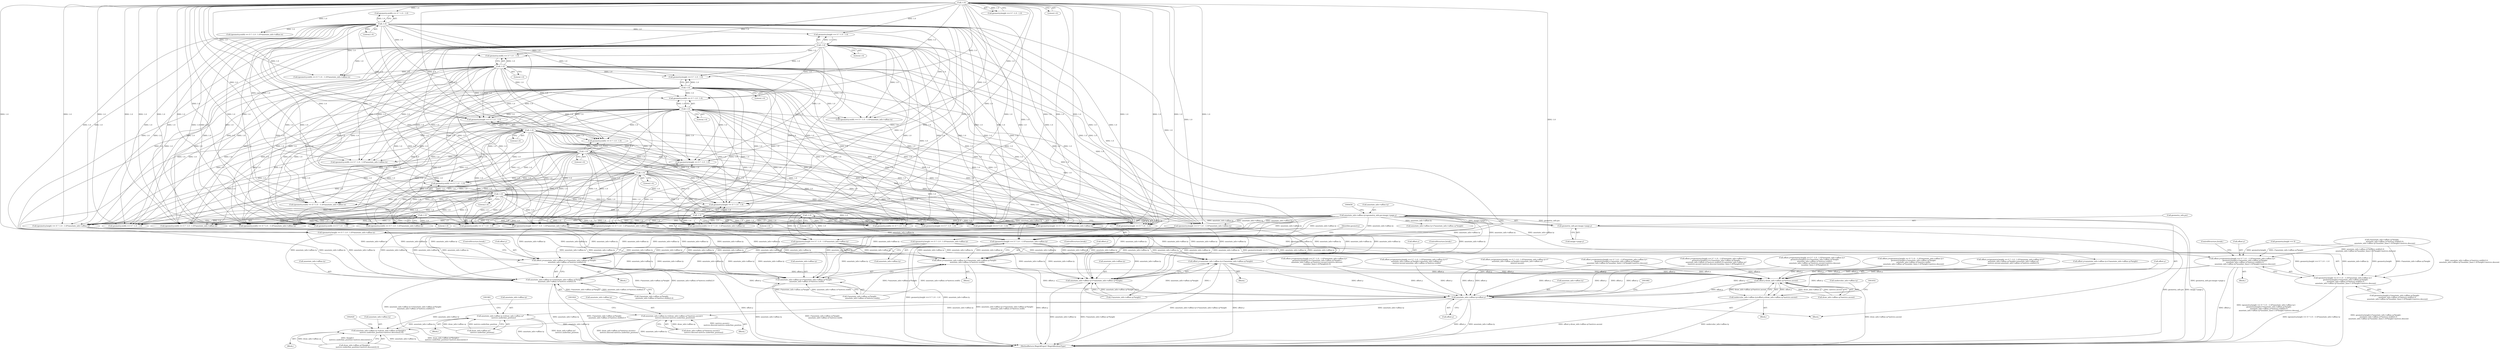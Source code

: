 digraph "0_ImageMagick_f595a1985233c399a05c0c37cc41de16a90dd025@pointer" {
"1001410" [label="(Call,(geometry.height == 0 ? 1.0 : -1.0)*annotate_info->affine.ty)"];
"1001418" [label="(Call,-1.0)"];
"1001356" [label="(Call,-1.0)"];
"1000606" [label="(Call,-1.0)"];
"1001193" [label="(Call,-1.0)"];
"1001127" [label="(Call,-1.0)"];
"1000925" [label="(Call,-1.0)"];
"1000874" [label="(Call,-1.0)"];
"1001305" [label="(Call,-1.0)"];
"1001263" [label="(Call,-1.0)"];
"1000822" [label="(Call,-1.0)"];
"1000764" [label="(Call,-1.0)"];
"1001054" [label="(Call,-1.0)"];
"1000985" [label="(Call,-1.0)"];
"1000440" [label="(Call,annotate_info->affine.ty=geometry_info.psi-image->page.y)"];
"1000446" [label="(Call,geometry_info.psi-image->page.y)"];
"1001405" [label="(Call,offset.y=(geometry.height == 0 ? 1.0 : -1.0)*annotate_info->affine.ty+\n          geometry.height+i*annotate_info->affine.sy*height-\n          annotate_info->affine.rx*metrics.width/2.0-\n          annotate_info->affine.sy*(number_lines-1.0)*height+metrics.descent)"];
"1001818" [label="(Call,offset.y-draw_info->affine.sy*metrics.ascent)"];
"1001812" [label="(Call,undercolor_info->affine.ty=offset.y-draw_info->affine.sy*metrics.ascent)"];
"1001872" [label="(Call,annotate_info->affine.ty=offset.y)"];
"1001900" [label="(Call,annotate_info->affine.ty-=(draw_info->affine.sy*(metrics.ascent+\n          metrics.descent-metrics.underline_position)))"];
"1001996" [label="(Call,annotate_info->affine.ty-=(draw_info->affine.sy*(height+\n          metrics.underline_position+metrics.descent)/2.0))"];
"1001945" [label="(Call,annotate_info->affine.ty-=(draw_info->affine.sy*\n            metrics.underline_position))"];
"1001409" [label="(Call,(geometry.height == 0 ? 1.0 : -1.0)*annotate_info->affine.ty+\n          geometry.height+i*annotate_info->affine.sy*height-\n          annotate_info->affine.rx*metrics.width/2.0-\n          annotate_info->affine.sy*(number_lines-1.0)*height+metrics.descent)"];
"1001612" [label="(Call,offset.y=annotate_info->affine.ty+i*annotate_info->affine.sy*height)"];
"1001616" [label="(Call,annotate_info->affine.ty+i*annotate_info->affine.sy*height)"];
"1001665" [label="(Call,offset.y=annotate_info->affine.ty+i*annotate_info->affine.sy*height-\n          annotate_info->affine.rx*metrics.width/2.0)"];
"1001669" [label="(Call,annotate_info->affine.ty+i*annotate_info->affine.sy*height-\n          annotate_info->affine.rx*metrics.width/2.0)"];
"1001728" [label="(Call,offset.y=annotate_info->affine.ty+i*annotate_info->affine.sy*height-\n          annotate_info->affine.rx*metrics.width)"];
"1001732" [label="(Call,annotate_info->affine.ty+i*annotate_info->affine.sy*height-\n          annotate_info->affine.rx*metrics.width)"];
"1001427" [label="(Identifier,geometry)"];
"1000697" [label="(Call,offset.y=(geometry.height == 0 ? -1.0 : 1.0)*annotate_info->affine.ty+i*\n          annotate_info->affine.sy*height+annotate_info->affine.sy*\n          metrics.ascent-annotate_info->affine.rx*metrics.width/2.0)"];
"1001613" [label="(Call,offset.y)"];
"1001531" [label="(Call,(geometry.height == 0 ? 1.0 : -1.0)*annotate_info->affine.ty)"];
"1000979" [label="(Call,geometry.width == 0 ? -1.0 : 1.0)"];
"1001054" [label="(Call,-1.0)"];
"1001263" [label="(Call,-1.0)"];
"1001292" [label="(Call,offset.y=(geometry.height == 0 ? 1.0 : -1.0)*annotate_info->affine.ty+\n          geometry.height+i*annotate_info->affine.sy*height-\n          annotate_info->affine.sy*(number_lines-1.0)*height+metrics.descent)"];
"1000816" [label="(Call,geometry.height == 0 ? -1.0 : 1.0)"];
"1001127" [label="(Call,-1.0)"];
"1001873" [label="(Call,annotate_info->affine.ty)"];
"1001298" [label="(Call,geometry.height == 0 ? 1.0 : -1.0)"];
"1001900" [label="(Call,annotate_info->affine.ty-=(draw_info->affine.sy*(metrics.ascent+\n          metrics.descent-metrics.underline_position)))"];
"1000529" [label="(Call,offset.y=annotate_info->affine.ty+i*annotate_info->affine.sy*height)"];
"1000875" [label="(Literal,1.0)"];
"1001617" [label="(Call,annotate_info->affine.ty)"];
"1001412" [label="(Call,geometry.height == 0)"];
"1000440" [label="(Call,annotate_info->affine.ty=geometry_info.psi-image->page.y)"];
"1001257" [label="(Call,geometry.width == 0 ? -1.0 : 1.0)"];
"1001410" [label="(Call,(geometry.height == 0 ? 1.0 : -1.0)*annotate_info->affine.ty)"];
"1001665" [label="(Call,offset.y=annotate_info->affine.ty+i*annotate_info->affine.sy*height-\n          annotate_info->affine.rx*metrics.width/2.0)"];
"1001669" [label="(Call,annotate_info->affine.ty+i*annotate_info->affine.sy*height-\n          annotate_info->affine.rx*metrics.width/2.0)"];
"1000810" [label="(Call,offset.y=(geometry.height == 0 ? -1.0 : 1.0)*annotate_info->affine.ty+i*\n          annotate_info->affine.sy*height+annotate_info->affine.sy*\n          metrics.ascent-annotate_info->affine.rx*metrics.width)"];
"1001429" [label="(Call,i*annotate_info->affine.sy*height-\n          annotate_info->affine.rx*metrics.width/2.0-\n          annotate_info->affine.sy*(number_lines-1.0)*height+metrics.descent)"];
"1001350" [label="(Call,geometry.width == 0 ? -1.0 : 1.0)"];
"1001946" [label="(Call,annotate_info->affine.ty)"];
"1001733" [label="(Call,annotate_info->affine.ty)"];
"1001616" [label="(Call,annotate_info->affine.ty+i*annotate_info->affine.sy*height)"];
"1001732" [label="(Call,annotate_info->affine.ty+i*annotate_info->affine.sy*height-\n          annotate_info->affine.rx*metrics.width)"];
"1000756" [label="(Call,(geometry.width == 0 ? 1.0 : -1.0)*annotate_info->affine.tx)"];
"1001047" [label="(Call,(geometry.height == 0 ? -1.0 : 1.0)*annotate_info->affine.ty)"];
"1001813" [label="(Call,undercolor_info->affine.ty)"];
"1001405" [label="(Call,offset.y=(geometry.height == 0 ? 1.0 : -1.0)*annotate_info->affine.ty+\n          geometry.height+i*annotate_info->affine.sy*height-\n          annotate_info->affine.rx*metrics.width/2.0-\n          annotate_info->affine.sy*(number_lines-1.0)*height+metrics.descent)"];
"1000594" [label="(Call,offset.y=(geometry.height == 0 ? -1.0 : 1.0)*annotate_info->affine.ty+i*\n          annotate_info->affine.sy*height+annotate_info->affine.sy*\n          metrics.ascent)"];
"1000702" [label="(Call,(geometry.height == 0 ? -1.0 : 1.0)*annotate_info->affine.ty)"];
"1001738" [label="(Call,i*annotate_info->affine.sy*height-\n          annotate_info->affine.rx*metrics.width)"];
"1001425" [label="(Call,geometry.height+i*annotate_info->affine.sy*height-\n          annotate_info->affine.rx*metrics.width/2.0-\n          annotate_info->affine.sy*(number_lines-1.0)*height+metrics.descent)"];
"1001409" [label="(Call,(geometry.height == 0 ? 1.0 : -1.0)*annotate_info->affine.ty+\n          geometry.height+i*annotate_info->affine.sy*height-\n          annotate_info->affine.rx*metrics.width/2.0-\n          annotate_info->affine.sy*(number_lines-1.0)*height+metrics.descent)"];
"1000867" [label="(Call,(geometry.width == 0 ? -1.0 : 1.0)*annotate_info->affine.tx)"];
"1001757" [label="(ControlStructure,break;)"];
"1001264" [label="(Literal,1.0)"];
"1000913" [label="(Call,offset.y=(geometry.height == 0 ? -1.0 : 1.0)*annotate_info->affine.ty+\n          geometry.height/2.0+i*annotate_info->affine.sy*height+\n          annotate_info->affine.sy*(metrics.ascent+metrics.descent-\n          (number_lines-1.0)*height)/2.0)"];
"1001670" [label="(Call,annotate_info->affine.ty)"];
"1000599" [label="(Call,(geometry.height == 0 ? -1.0 : 1.0)*annotate_info->affine.ty)"];
"1001899" [label="(Block,)"];
"1000925" [label="(Call,-1.0)"];
"1000978" [label="(Call,(geometry.width == 0 ? -1.0 : 1.0)*annotate_info->affine.tx)"];
"1001128" [label="(Literal,1.0)"];
"1000986" [label="(Literal,1.0)"];
"1001474" [label="(Call,(geometry.width == 0 ? 1.0 : -1.0)*annotate_info->affine.tx)"];
"1001675" [label="(Call,i*annotate_info->affine.sy*height-\n          annotate_info->affine.rx*metrics.width/2.0)"];
"1001187" [label="(Call,geometry.height == 0 ? -1.0 : 1.0)"];
"1001475" [label="(Call,geometry.width == 0 ? 1.0 : -1.0)"];
"1001612" [label="(Call,offset.y=annotate_info->affine.ty+i*annotate_info->affine.sy*height)"];
"1001119" [label="(Call,(geometry.width == 0 ? 1.0 : -1.0)*annotate_info->affine.tx)"];
"1002049" [label="(MethodReturn,MagickExport MagickBooleanType)"];
"1001633" [label="(Block,)"];
"1002002" [label="(Call,draw_info->affine.sy*(height+\n          metrics.underline_position+metrics.descent)/2.0)"];
"1001944" [label="(Block,)"];
"1001193" [label="(Call,-1.0)"];
"1001996" [label="(Call,annotate_info->affine.ty-=(draw_info->affine.sy*(height+\n          metrics.underline_position+metrics.descent)/2.0))"];
"1000557" [label="(Call,geometry.width == 0 ? -1.0 : 1.0)"];
"1001466" [label="(ControlStructure,break;)"];
"1001818" [label="(Call,offset.y-draw_info->affine.sy*metrics.ascent)"];
"1001343" [label="(Block,)"];
"1001306" [label="(Literal,1.0)"];
"1001997" [label="(Call,annotate_info->affine.ty)"];
"1001256" [label="(Call,(geometry.width == 0 ? -1.0 : 1.0)*annotate_info->affine.tx)"];
"1001622" [label="(Call,i*annotate_info->affine.sy*height)"];
"1001055" [label="(Literal,1.0)"];
"1001120" [label="(Call,geometry.width == 0 ? 1.0 : -1.0)"];
"1001698" [label="(Block,)"];
"1001297" [label="(Call,(geometry.height == 0 ? 1.0 : -1.0)*annotate_info->affine.ty)"];
"1000606" [label="(Call,-1.0)"];
"1000641" [label="(Call,(geometry.width == 0 ? -1.0 : 1.0)*annotate_info->affine.tx)"];
"1001526" [label="(Call,offset.y=(geometry.height == 0 ? 1.0 : -1.0)*annotate_info->affine.ty+\n          geometry.height+i*annotate_info->affine.sy*height-\n          annotate_info->affine.rx*metrics.width-\n          annotate_info->affine.sy*(number_lines-1.0)*height+metrics.descent)"];
"1000642" [label="(Call,geometry.width == 0 ? -1.0 : 1.0)"];
"1001420" [label="(Call,annotate_info->affine.ty)"];
"1001666" [label="(Call,offset.y)"];
"1001418" [label="(Call,-1.0)"];
"1000450" [label="(Call,image->page.y)"];
"1000926" [label="(Literal,1.0)"];
"1001819" [label="(Call,offset.y)"];
"1001042" [label="(Call,offset.y=(geometry.height == 0 ? -1.0 : 1.0)*annotate_info->affine.ty+\n          geometry.height/2.0+i*annotate_info->affine.sy*height-\n          annotate_info->affine.rx*metrics.width/2.0+annotate_info->affine.sy*\n          (metrics.ascent+metrics.descent-(number_lines-1.0)*height)/2.0)"];
"1001532" [label="(Call,geometry.height == 0 ? 1.0 : -1.0)"];
"1000600" [label="(Call,geometry.height == 0 ? -1.0 : 1.0)"];
"1001186" [label="(Call,(geometry.height == 0 ? -1.0 : 1.0)*annotate_info->affine.ty)"];
"1001631" [label="(ControlStructure,break;)"];
"1000822" [label="(Call,-1.0)"];
"1001356" [label="(Call,-1.0)"];
"1001878" [label="(Call,offset.y)"];
"1001729" [label="(Call,offset.y)"];
"1000823" [label="(Literal,1.0)"];
"1000446" [label="(Call,geometry_info.psi-image->page.y)"];
"1001945" [label="(Call,annotate_info->affine.ty-=(draw_info->affine.sy*\n            metrics.underline_position))"];
"1001357" [label="(Literal,1.0)"];
"1000757" [label="(Call,geometry.width == 0 ? 1.0 : -1.0)"];
"1000868" [label="(Call,geometry.width == 0 ? -1.0 : 1.0)"];
"1000765" [label="(Literal,1.0)"];
"1000607" [label="(Literal,1.0)"];
"1000874" [label="(Call,-1.0)"];
"1001901" [label="(Call,annotate_info->affine.ty)"];
"1001194" [label="(Literal,1.0)"];
"1000416" [label="(Block,)"];
"1000447" [label="(Call,geometry_info.psi)"];
"1001406" [label="(Call,offset.y)"];
"1001728" [label="(Call,offset.y=annotate_info->affine.ty+i*annotate_info->affine.sy*height-\n          annotate_info->affine.rx*metrics.width)"];
"1000764" [label="(Call,-1.0)"];
"1000918" [label="(Call,(geometry.height == 0 ? -1.0 : 1.0)*annotate_info->affine.ty)"];
"1000556" [label="(Call,(geometry.width == 0 ? -1.0 : 1.0)*annotate_info->affine.tx)"];
"1000815" [label="(Call,(geometry.height == 0 ? -1.0 : 1.0)*annotate_info->affine.ty)"];
"1001411" [label="(Call,geometry.height == 0 ? 1.0 : -1.0)"];
"1001951" [label="(Call,draw_info->affine.sy*\n            metrics.underline_position)"];
"1001419" [label="(Literal,1.0)"];
"1001592" [label="(Block,)"];
"1001906" [label="(Call,draw_info->affine.sy*(metrics.ascent+\n          metrics.descent-metrics.underline_position))"];
"1000533" [label="(Call,annotate_info->affine.ty+i*annotate_info->affine.sy*height)"];
"1001696" [label="(ControlStructure,break;)"];
"1001305" [label="(Call,-1.0)"];
"1000985" [label="(Call,-1.0)"];
"1000703" [label="(Call,geometry.height == 0 ? -1.0 : 1.0)"];
"1001768" [label="(Block,)"];
"1001822" [label="(Call,draw_info->affine.sy*metrics.ascent)"];
"1001048" [label="(Call,geometry.height == 0 ? -1.0 : 1.0)"];
"1001181" [label="(Call,offset.y=(geometry.height == 0 ? -1.0 : 1.0)*annotate_info->affine.ty+\n          geometry.height/2.0+i*annotate_info->affine.sy*height-\n          annotate_info->affine.rx*metrics.width+\n          annotate_info->affine.sy*(metrics.ascent+metrics.descent-\n          (number_lines-1.0)*height)/2.0)"];
"1001812" [label="(Call,undercolor_info->affine.ty=offset.y-draw_info->affine.sy*metrics.ascent)"];
"1001872" [label="(Call,annotate_info->affine.ty=offset.y)"];
"1001995" [label="(Block,)"];
"1001349" [label="(Call,(geometry.width == 0 ? -1.0 : 1.0)*annotate_info->affine.tx)"];
"1000441" [label="(Call,annotate_info->affine.ty)"];
"1000919" [label="(Call,geometry.height == 0 ? -1.0 : 1.0)"];
"1001410" -> "1001409"  [label="AST: "];
"1001410" -> "1001420"  [label="CFG: "];
"1001411" -> "1001410"  [label="AST: "];
"1001420" -> "1001410"  [label="AST: "];
"1001427" -> "1001410"  [label="CFG: "];
"1001410" -> "1002049"  [label="DDG: geometry.height == 0 ? 1.0 : -1.0"];
"1001410" -> "1002049"  [label="DDG: annotate_info->affine.ty"];
"1001410" -> "1001405"  [label="DDG: geometry.height == 0 ? 1.0 : -1.0"];
"1001410" -> "1001405"  [label="DDG: annotate_info->affine.ty"];
"1001410" -> "1001409"  [label="DDG: geometry.height == 0 ? 1.0 : -1.0"];
"1001410" -> "1001409"  [label="DDG: annotate_info->affine.ty"];
"1001418" -> "1001410"  [label="DDG: 1.0"];
"1001356" -> "1001410"  [label="DDG: 1.0"];
"1000606" -> "1001410"  [label="DDG: 1.0"];
"1001193" -> "1001410"  [label="DDG: 1.0"];
"1001127" -> "1001410"  [label="DDG: 1.0"];
"1000925" -> "1001410"  [label="DDG: 1.0"];
"1000874" -> "1001410"  [label="DDG: 1.0"];
"1001305" -> "1001410"  [label="DDG: 1.0"];
"1001263" -> "1001410"  [label="DDG: 1.0"];
"1000822" -> "1001410"  [label="DDG: 1.0"];
"1000764" -> "1001410"  [label="DDG: 1.0"];
"1001054" -> "1001410"  [label="DDG: 1.0"];
"1000985" -> "1001410"  [label="DDG: 1.0"];
"1000440" -> "1001410"  [label="DDG: annotate_info->affine.ty"];
"1001410" -> "1001612"  [label="DDG: annotate_info->affine.ty"];
"1001410" -> "1001616"  [label="DDG: annotate_info->affine.ty"];
"1001410" -> "1001665"  [label="DDG: annotate_info->affine.ty"];
"1001410" -> "1001669"  [label="DDG: annotate_info->affine.ty"];
"1001410" -> "1001728"  [label="DDG: annotate_info->affine.ty"];
"1001410" -> "1001732"  [label="DDG: annotate_info->affine.ty"];
"1001418" -> "1001411"  [label="AST: "];
"1001418" -> "1001419"  [label="CFG: "];
"1001419" -> "1001418"  [label="AST: "];
"1001411" -> "1001418"  [label="CFG: "];
"1001418" -> "1000556"  [label="DDG: 1.0"];
"1001418" -> "1000557"  [label="DDG: 1.0"];
"1001418" -> "1000641"  [label="DDG: 1.0"];
"1001418" -> "1000642"  [label="DDG: 1.0"];
"1001418" -> "1000702"  [label="DDG: 1.0"];
"1001418" -> "1000703"  [label="DDG: 1.0"];
"1001418" -> "1001411"  [label="DDG: 1.0"];
"1001418" -> "1001474"  [label="DDG: 1.0"];
"1001418" -> "1001475"  [label="DDG: 1.0"];
"1001418" -> "1001531"  [label="DDG: 1.0"];
"1001418" -> "1001532"  [label="DDG: 1.0"];
"1001356" -> "1001350"  [label="AST: "];
"1001356" -> "1001357"  [label="CFG: "];
"1001357" -> "1001356"  [label="AST: "];
"1001350" -> "1001356"  [label="CFG: "];
"1001356" -> "1000556"  [label="DDG: 1.0"];
"1001356" -> "1000557"  [label="DDG: 1.0"];
"1001356" -> "1000641"  [label="DDG: 1.0"];
"1001356" -> "1000642"  [label="DDG: 1.0"];
"1001356" -> "1000702"  [label="DDG: 1.0"];
"1001356" -> "1000703"  [label="DDG: 1.0"];
"1001356" -> "1001349"  [label="DDG: 1.0"];
"1001356" -> "1001350"  [label="DDG: 1.0"];
"1001356" -> "1001411"  [label="DDG: 1.0"];
"1001356" -> "1001474"  [label="DDG: 1.0"];
"1001356" -> "1001475"  [label="DDG: 1.0"];
"1001356" -> "1001531"  [label="DDG: 1.0"];
"1001356" -> "1001532"  [label="DDG: 1.0"];
"1000606" -> "1000600"  [label="AST: "];
"1000606" -> "1000607"  [label="CFG: "];
"1000607" -> "1000606"  [label="AST: "];
"1000600" -> "1000606"  [label="CFG: "];
"1000606" -> "1000556"  [label="DDG: 1.0"];
"1000606" -> "1000557"  [label="DDG: 1.0"];
"1000606" -> "1000599"  [label="DDG: 1.0"];
"1000606" -> "1000600"  [label="DDG: 1.0"];
"1000606" -> "1000641"  [label="DDG: 1.0"];
"1000606" -> "1000642"  [label="DDG: 1.0"];
"1000606" -> "1000702"  [label="DDG: 1.0"];
"1000606" -> "1000703"  [label="DDG: 1.0"];
"1000606" -> "1000756"  [label="DDG: 1.0"];
"1000606" -> "1000757"  [label="DDG: 1.0"];
"1000606" -> "1000815"  [label="DDG: 1.0"];
"1000606" -> "1000816"  [label="DDG: 1.0"];
"1000606" -> "1000867"  [label="DDG: 1.0"];
"1000606" -> "1000868"  [label="DDG: 1.0"];
"1000606" -> "1000918"  [label="DDG: 1.0"];
"1000606" -> "1000919"  [label="DDG: 1.0"];
"1000606" -> "1000978"  [label="DDG: 1.0"];
"1000606" -> "1000979"  [label="DDG: 1.0"];
"1000606" -> "1001047"  [label="DDG: 1.0"];
"1000606" -> "1001048"  [label="DDG: 1.0"];
"1000606" -> "1001119"  [label="DDG: 1.0"];
"1000606" -> "1001120"  [label="DDG: 1.0"];
"1000606" -> "1001186"  [label="DDG: 1.0"];
"1000606" -> "1001187"  [label="DDG: 1.0"];
"1000606" -> "1001256"  [label="DDG: 1.0"];
"1000606" -> "1001257"  [label="DDG: 1.0"];
"1000606" -> "1001297"  [label="DDG: 1.0"];
"1000606" -> "1001298"  [label="DDG: 1.0"];
"1000606" -> "1001349"  [label="DDG: 1.0"];
"1000606" -> "1001350"  [label="DDG: 1.0"];
"1000606" -> "1001411"  [label="DDG: 1.0"];
"1000606" -> "1001474"  [label="DDG: 1.0"];
"1000606" -> "1001475"  [label="DDG: 1.0"];
"1000606" -> "1001531"  [label="DDG: 1.0"];
"1000606" -> "1001532"  [label="DDG: 1.0"];
"1001193" -> "1001187"  [label="AST: "];
"1001193" -> "1001194"  [label="CFG: "];
"1001194" -> "1001193"  [label="AST: "];
"1001187" -> "1001193"  [label="CFG: "];
"1001193" -> "1000556"  [label="DDG: 1.0"];
"1001193" -> "1000557"  [label="DDG: 1.0"];
"1001193" -> "1000641"  [label="DDG: 1.0"];
"1001193" -> "1000642"  [label="DDG: 1.0"];
"1001193" -> "1000702"  [label="DDG: 1.0"];
"1001193" -> "1000703"  [label="DDG: 1.0"];
"1001193" -> "1001186"  [label="DDG: 1.0"];
"1001193" -> "1001187"  [label="DDG: 1.0"];
"1001193" -> "1001349"  [label="DDG: 1.0"];
"1001193" -> "1001350"  [label="DDG: 1.0"];
"1001193" -> "1001411"  [label="DDG: 1.0"];
"1001193" -> "1001474"  [label="DDG: 1.0"];
"1001193" -> "1001475"  [label="DDG: 1.0"];
"1001193" -> "1001531"  [label="DDG: 1.0"];
"1001193" -> "1001532"  [label="DDG: 1.0"];
"1001127" -> "1001120"  [label="AST: "];
"1001127" -> "1001128"  [label="CFG: "];
"1001128" -> "1001127"  [label="AST: "];
"1001120" -> "1001127"  [label="CFG: "];
"1001127" -> "1000556"  [label="DDG: 1.0"];
"1001127" -> "1000557"  [label="DDG: 1.0"];
"1001127" -> "1000641"  [label="DDG: 1.0"];
"1001127" -> "1000642"  [label="DDG: 1.0"];
"1001127" -> "1000702"  [label="DDG: 1.0"];
"1001127" -> "1000703"  [label="DDG: 1.0"];
"1001127" -> "1001119"  [label="DDG: 1.0"];
"1001127" -> "1001120"  [label="DDG: 1.0"];
"1001127" -> "1001186"  [label="DDG: 1.0"];
"1001127" -> "1001187"  [label="DDG: 1.0"];
"1001127" -> "1001349"  [label="DDG: 1.0"];
"1001127" -> "1001350"  [label="DDG: 1.0"];
"1001127" -> "1001411"  [label="DDG: 1.0"];
"1001127" -> "1001474"  [label="DDG: 1.0"];
"1001127" -> "1001475"  [label="DDG: 1.0"];
"1001127" -> "1001531"  [label="DDG: 1.0"];
"1001127" -> "1001532"  [label="DDG: 1.0"];
"1000925" -> "1000919"  [label="AST: "];
"1000925" -> "1000926"  [label="CFG: "];
"1000926" -> "1000925"  [label="AST: "];
"1000919" -> "1000925"  [label="CFG: "];
"1000925" -> "1000556"  [label="DDG: 1.0"];
"1000925" -> "1000557"  [label="DDG: 1.0"];
"1000925" -> "1000641"  [label="DDG: 1.0"];
"1000925" -> "1000642"  [label="DDG: 1.0"];
"1000925" -> "1000702"  [label="DDG: 1.0"];
"1000925" -> "1000703"  [label="DDG: 1.0"];
"1000925" -> "1000918"  [label="DDG: 1.0"];
"1000925" -> "1000919"  [label="DDG: 1.0"];
"1000925" -> "1001119"  [label="DDG: 1.0"];
"1000925" -> "1001120"  [label="DDG: 1.0"];
"1000925" -> "1001186"  [label="DDG: 1.0"];
"1000925" -> "1001187"  [label="DDG: 1.0"];
"1000925" -> "1001349"  [label="DDG: 1.0"];
"1000925" -> "1001350"  [label="DDG: 1.0"];
"1000925" -> "1001411"  [label="DDG: 1.0"];
"1000925" -> "1001474"  [label="DDG: 1.0"];
"1000925" -> "1001475"  [label="DDG: 1.0"];
"1000925" -> "1001531"  [label="DDG: 1.0"];
"1000925" -> "1001532"  [label="DDG: 1.0"];
"1000874" -> "1000868"  [label="AST: "];
"1000874" -> "1000875"  [label="CFG: "];
"1000875" -> "1000874"  [label="AST: "];
"1000868" -> "1000874"  [label="CFG: "];
"1000874" -> "1000556"  [label="DDG: 1.0"];
"1000874" -> "1000557"  [label="DDG: 1.0"];
"1000874" -> "1000641"  [label="DDG: 1.0"];
"1000874" -> "1000642"  [label="DDG: 1.0"];
"1000874" -> "1000702"  [label="DDG: 1.0"];
"1000874" -> "1000703"  [label="DDG: 1.0"];
"1000874" -> "1000867"  [label="DDG: 1.0"];
"1000874" -> "1000868"  [label="DDG: 1.0"];
"1000874" -> "1000918"  [label="DDG: 1.0"];
"1000874" -> "1000919"  [label="DDG: 1.0"];
"1000874" -> "1001119"  [label="DDG: 1.0"];
"1000874" -> "1001120"  [label="DDG: 1.0"];
"1000874" -> "1001186"  [label="DDG: 1.0"];
"1000874" -> "1001187"  [label="DDG: 1.0"];
"1000874" -> "1001349"  [label="DDG: 1.0"];
"1000874" -> "1001350"  [label="DDG: 1.0"];
"1000874" -> "1001411"  [label="DDG: 1.0"];
"1000874" -> "1001474"  [label="DDG: 1.0"];
"1000874" -> "1001475"  [label="DDG: 1.0"];
"1000874" -> "1001531"  [label="DDG: 1.0"];
"1000874" -> "1001532"  [label="DDG: 1.0"];
"1001305" -> "1001298"  [label="AST: "];
"1001305" -> "1001306"  [label="CFG: "];
"1001306" -> "1001305"  [label="AST: "];
"1001298" -> "1001305"  [label="CFG: "];
"1001305" -> "1000556"  [label="DDG: 1.0"];
"1001305" -> "1000557"  [label="DDG: 1.0"];
"1001305" -> "1000641"  [label="DDG: 1.0"];
"1001305" -> "1000642"  [label="DDG: 1.0"];
"1001305" -> "1000702"  [label="DDG: 1.0"];
"1001305" -> "1000703"  [label="DDG: 1.0"];
"1001305" -> "1000867"  [label="DDG: 1.0"];
"1001305" -> "1000868"  [label="DDG: 1.0"];
"1001305" -> "1000918"  [label="DDG: 1.0"];
"1001305" -> "1000919"  [label="DDG: 1.0"];
"1001305" -> "1001119"  [label="DDG: 1.0"];
"1001305" -> "1001120"  [label="DDG: 1.0"];
"1001305" -> "1001186"  [label="DDG: 1.0"];
"1001305" -> "1001187"  [label="DDG: 1.0"];
"1001305" -> "1001297"  [label="DDG: 1.0"];
"1001305" -> "1001298"  [label="DDG: 1.0"];
"1001305" -> "1001349"  [label="DDG: 1.0"];
"1001305" -> "1001350"  [label="DDG: 1.0"];
"1001305" -> "1001411"  [label="DDG: 1.0"];
"1001305" -> "1001474"  [label="DDG: 1.0"];
"1001305" -> "1001475"  [label="DDG: 1.0"];
"1001305" -> "1001531"  [label="DDG: 1.0"];
"1001305" -> "1001532"  [label="DDG: 1.0"];
"1001263" -> "1001257"  [label="AST: "];
"1001263" -> "1001264"  [label="CFG: "];
"1001264" -> "1001263"  [label="AST: "];
"1001257" -> "1001263"  [label="CFG: "];
"1001263" -> "1000556"  [label="DDG: 1.0"];
"1001263" -> "1000557"  [label="DDG: 1.0"];
"1001263" -> "1000641"  [label="DDG: 1.0"];
"1001263" -> "1000642"  [label="DDG: 1.0"];
"1001263" -> "1000702"  [label="DDG: 1.0"];
"1001263" -> "1000703"  [label="DDG: 1.0"];
"1001263" -> "1000867"  [label="DDG: 1.0"];
"1001263" -> "1000868"  [label="DDG: 1.0"];
"1001263" -> "1000918"  [label="DDG: 1.0"];
"1001263" -> "1000919"  [label="DDG: 1.0"];
"1001263" -> "1001119"  [label="DDG: 1.0"];
"1001263" -> "1001120"  [label="DDG: 1.0"];
"1001263" -> "1001186"  [label="DDG: 1.0"];
"1001263" -> "1001187"  [label="DDG: 1.0"];
"1001263" -> "1001256"  [label="DDG: 1.0"];
"1001263" -> "1001257"  [label="DDG: 1.0"];
"1001263" -> "1001297"  [label="DDG: 1.0"];
"1001263" -> "1001298"  [label="DDG: 1.0"];
"1001263" -> "1001349"  [label="DDG: 1.0"];
"1001263" -> "1001350"  [label="DDG: 1.0"];
"1001263" -> "1001411"  [label="DDG: 1.0"];
"1001263" -> "1001474"  [label="DDG: 1.0"];
"1001263" -> "1001475"  [label="DDG: 1.0"];
"1001263" -> "1001531"  [label="DDG: 1.0"];
"1001263" -> "1001532"  [label="DDG: 1.0"];
"1000822" -> "1000816"  [label="AST: "];
"1000822" -> "1000823"  [label="CFG: "];
"1000823" -> "1000822"  [label="AST: "];
"1000816" -> "1000822"  [label="CFG: "];
"1000822" -> "1000556"  [label="DDG: 1.0"];
"1000822" -> "1000557"  [label="DDG: 1.0"];
"1000822" -> "1000641"  [label="DDG: 1.0"];
"1000822" -> "1000642"  [label="DDG: 1.0"];
"1000822" -> "1000702"  [label="DDG: 1.0"];
"1000822" -> "1000703"  [label="DDG: 1.0"];
"1000822" -> "1000815"  [label="DDG: 1.0"];
"1000822" -> "1000816"  [label="DDG: 1.0"];
"1000822" -> "1000867"  [label="DDG: 1.0"];
"1000822" -> "1000868"  [label="DDG: 1.0"];
"1000822" -> "1000918"  [label="DDG: 1.0"];
"1000822" -> "1000919"  [label="DDG: 1.0"];
"1000822" -> "1001119"  [label="DDG: 1.0"];
"1000822" -> "1001120"  [label="DDG: 1.0"];
"1000822" -> "1001186"  [label="DDG: 1.0"];
"1000822" -> "1001187"  [label="DDG: 1.0"];
"1000822" -> "1001256"  [label="DDG: 1.0"];
"1000822" -> "1001257"  [label="DDG: 1.0"];
"1000822" -> "1001297"  [label="DDG: 1.0"];
"1000822" -> "1001298"  [label="DDG: 1.0"];
"1000822" -> "1001349"  [label="DDG: 1.0"];
"1000822" -> "1001350"  [label="DDG: 1.0"];
"1000822" -> "1001411"  [label="DDG: 1.0"];
"1000822" -> "1001474"  [label="DDG: 1.0"];
"1000822" -> "1001475"  [label="DDG: 1.0"];
"1000822" -> "1001531"  [label="DDG: 1.0"];
"1000822" -> "1001532"  [label="DDG: 1.0"];
"1000764" -> "1000757"  [label="AST: "];
"1000764" -> "1000765"  [label="CFG: "];
"1000765" -> "1000764"  [label="AST: "];
"1000757" -> "1000764"  [label="CFG: "];
"1000764" -> "1000556"  [label="DDG: 1.0"];
"1000764" -> "1000557"  [label="DDG: 1.0"];
"1000764" -> "1000641"  [label="DDG: 1.0"];
"1000764" -> "1000642"  [label="DDG: 1.0"];
"1000764" -> "1000702"  [label="DDG: 1.0"];
"1000764" -> "1000703"  [label="DDG: 1.0"];
"1000764" -> "1000756"  [label="DDG: 1.0"];
"1000764" -> "1000757"  [label="DDG: 1.0"];
"1000764" -> "1000815"  [label="DDG: 1.0"];
"1000764" -> "1000816"  [label="DDG: 1.0"];
"1000764" -> "1000867"  [label="DDG: 1.0"];
"1000764" -> "1000868"  [label="DDG: 1.0"];
"1000764" -> "1000918"  [label="DDG: 1.0"];
"1000764" -> "1000919"  [label="DDG: 1.0"];
"1000764" -> "1001119"  [label="DDG: 1.0"];
"1000764" -> "1001120"  [label="DDG: 1.0"];
"1000764" -> "1001186"  [label="DDG: 1.0"];
"1000764" -> "1001187"  [label="DDG: 1.0"];
"1000764" -> "1001256"  [label="DDG: 1.0"];
"1000764" -> "1001257"  [label="DDG: 1.0"];
"1000764" -> "1001297"  [label="DDG: 1.0"];
"1000764" -> "1001298"  [label="DDG: 1.0"];
"1000764" -> "1001349"  [label="DDG: 1.0"];
"1000764" -> "1001350"  [label="DDG: 1.0"];
"1000764" -> "1001411"  [label="DDG: 1.0"];
"1000764" -> "1001474"  [label="DDG: 1.0"];
"1000764" -> "1001475"  [label="DDG: 1.0"];
"1000764" -> "1001531"  [label="DDG: 1.0"];
"1000764" -> "1001532"  [label="DDG: 1.0"];
"1001054" -> "1001048"  [label="AST: "];
"1001054" -> "1001055"  [label="CFG: "];
"1001055" -> "1001054"  [label="AST: "];
"1001048" -> "1001054"  [label="CFG: "];
"1001054" -> "1000556"  [label="DDG: 1.0"];
"1001054" -> "1000557"  [label="DDG: 1.0"];
"1001054" -> "1000641"  [label="DDG: 1.0"];
"1001054" -> "1000642"  [label="DDG: 1.0"];
"1001054" -> "1000702"  [label="DDG: 1.0"];
"1001054" -> "1000703"  [label="DDG: 1.0"];
"1001054" -> "1000756"  [label="DDG: 1.0"];
"1001054" -> "1000757"  [label="DDG: 1.0"];
"1001054" -> "1000815"  [label="DDG: 1.0"];
"1001054" -> "1000816"  [label="DDG: 1.0"];
"1001054" -> "1000867"  [label="DDG: 1.0"];
"1001054" -> "1000868"  [label="DDG: 1.0"];
"1001054" -> "1000918"  [label="DDG: 1.0"];
"1001054" -> "1000919"  [label="DDG: 1.0"];
"1001054" -> "1001047"  [label="DDG: 1.0"];
"1001054" -> "1001048"  [label="DDG: 1.0"];
"1001054" -> "1001119"  [label="DDG: 1.0"];
"1001054" -> "1001120"  [label="DDG: 1.0"];
"1001054" -> "1001186"  [label="DDG: 1.0"];
"1001054" -> "1001187"  [label="DDG: 1.0"];
"1001054" -> "1001256"  [label="DDG: 1.0"];
"1001054" -> "1001257"  [label="DDG: 1.0"];
"1001054" -> "1001297"  [label="DDG: 1.0"];
"1001054" -> "1001298"  [label="DDG: 1.0"];
"1001054" -> "1001349"  [label="DDG: 1.0"];
"1001054" -> "1001350"  [label="DDG: 1.0"];
"1001054" -> "1001411"  [label="DDG: 1.0"];
"1001054" -> "1001474"  [label="DDG: 1.0"];
"1001054" -> "1001475"  [label="DDG: 1.0"];
"1001054" -> "1001531"  [label="DDG: 1.0"];
"1001054" -> "1001532"  [label="DDG: 1.0"];
"1000985" -> "1000979"  [label="AST: "];
"1000985" -> "1000986"  [label="CFG: "];
"1000986" -> "1000985"  [label="AST: "];
"1000979" -> "1000985"  [label="CFG: "];
"1000985" -> "1000556"  [label="DDG: 1.0"];
"1000985" -> "1000557"  [label="DDG: 1.0"];
"1000985" -> "1000641"  [label="DDG: 1.0"];
"1000985" -> "1000642"  [label="DDG: 1.0"];
"1000985" -> "1000702"  [label="DDG: 1.0"];
"1000985" -> "1000703"  [label="DDG: 1.0"];
"1000985" -> "1000756"  [label="DDG: 1.0"];
"1000985" -> "1000757"  [label="DDG: 1.0"];
"1000985" -> "1000815"  [label="DDG: 1.0"];
"1000985" -> "1000816"  [label="DDG: 1.0"];
"1000985" -> "1000867"  [label="DDG: 1.0"];
"1000985" -> "1000868"  [label="DDG: 1.0"];
"1000985" -> "1000918"  [label="DDG: 1.0"];
"1000985" -> "1000919"  [label="DDG: 1.0"];
"1000985" -> "1000978"  [label="DDG: 1.0"];
"1000985" -> "1000979"  [label="DDG: 1.0"];
"1000985" -> "1001047"  [label="DDG: 1.0"];
"1000985" -> "1001048"  [label="DDG: 1.0"];
"1000985" -> "1001119"  [label="DDG: 1.0"];
"1000985" -> "1001120"  [label="DDG: 1.0"];
"1000985" -> "1001186"  [label="DDG: 1.0"];
"1000985" -> "1001187"  [label="DDG: 1.0"];
"1000985" -> "1001256"  [label="DDG: 1.0"];
"1000985" -> "1001257"  [label="DDG: 1.0"];
"1000985" -> "1001297"  [label="DDG: 1.0"];
"1000985" -> "1001298"  [label="DDG: 1.0"];
"1000985" -> "1001349"  [label="DDG: 1.0"];
"1000985" -> "1001350"  [label="DDG: 1.0"];
"1000985" -> "1001411"  [label="DDG: 1.0"];
"1000985" -> "1001474"  [label="DDG: 1.0"];
"1000985" -> "1001475"  [label="DDG: 1.0"];
"1000985" -> "1001531"  [label="DDG: 1.0"];
"1000985" -> "1001532"  [label="DDG: 1.0"];
"1000440" -> "1000416"  [label="AST: "];
"1000440" -> "1000446"  [label="CFG: "];
"1000441" -> "1000440"  [label="AST: "];
"1000446" -> "1000440"  [label="AST: "];
"1000456" -> "1000440"  [label="CFG: "];
"1000440" -> "1002049"  [label="DDG: geometry_info.psi-image->page.y"];
"1000446" -> "1000440"  [label="DDG: geometry_info.psi"];
"1000446" -> "1000440"  [label="DDG: image->page.y"];
"1000440" -> "1000529"  [label="DDG: annotate_info->affine.ty"];
"1000440" -> "1000533"  [label="DDG: annotate_info->affine.ty"];
"1000440" -> "1000599"  [label="DDG: annotate_info->affine.ty"];
"1000440" -> "1000702"  [label="DDG: annotate_info->affine.ty"];
"1000440" -> "1000815"  [label="DDG: annotate_info->affine.ty"];
"1000440" -> "1000918"  [label="DDG: annotate_info->affine.ty"];
"1000440" -> "1001047"  [label="DDG: annotate_info->affine.ty"];
"1000440" -> "1001186"  [label="DDG: annotate_info->affine.ty"];
"1000440" -> "1001297"  [label="DDG: annotate_info->affine.ty"];
"1000440" -> "1001531"  [label="DDG: annotate_info->affine.ty"];
"1000440" -> "1001612"  [label="DDG: annotate_info->affine.ty"];
"1000440" -> "1001616"  [label="DDG: annotate_info->affine.ty"];
"1000440" -> "1001665"  [label="DDG: annotate_info->affine.ty"];
"1000440" -> "1001669"  [label="DDG: annotate_info->affine.ty"];
"1000440" -> "1001728"  [label="DDG: annotate_info->affine.ty"];
"1000440" -> "1001732"  [label="DDG: annotate_info->affine.ty"];
"1000446" -> "1000450"  [label="CFG: "];
"1000447" -> "1000446"  [label="AST: "];
"1000450" -> "1000446"  [label="AST: "];
"1000446" -> "1002049"  [label="DDG: image->page.y"];
"1000446" -> "1002049"  [label="DDG: geometry_info.psi"];
"1001405" -> "1001343"  [label="AST: "];
"1001405" -> "1001409"  [label="CFG: "];
"1001406" -> "1001405"  [label="AST: "];
"1001409" -> "1001405"  [label="AST: "];
"1001466" -> "1001405"  [label="CFG: "];
"1001405" -> "1002049"  [label="DDG: offset.y"];
"1001405" -> "1002049"  [label="DDG: (geometry.height == 0 ? 1.0 : -1.0)*annotate_info->affine.ty+\n          geometry.height+i*annotate_info->affine.sy*height-\n          annotate_info->affine.rx*metrics.width/2.0-\n          annotate_info->affine.sy*(number_lines-1.0)*height+metrics.descent"];
"1001412" -> "1001405"  [label="DDG: geometry.height"];
"1001429" -> "1001405"  [label="DDG: i*annotate_info->affine.sy*height"];
"1001429" -> "1001405"  [label="DDG: annotate_info->affine.rx*metrics.width/2.0-\n          annotate_info->affine.sy*(number_lines-1.0)*height+metrics.descent"];
"1001405" -> "1001818"  [label="DDG: offset.y"];
"1001405" -> "1001872"  [label="DDG: offset.y"];
"1001818" -> "1001812"  [label="AST: "];
"1001818" -> "1001822"  [label="CFG: "];
"1001819" -> "1001818"  [label="AST: "];
"1001822" -> "1001818"  [label="AST: "];
"1001812" -> "1001818"  [label="CFG: "];
"1001818" -> "1002049"  [label="DDG: draw_info->affine.sy*metrics.ascent"];
"1001818" -> "1001812"  [label="DDG: offset.y"];
"1001818" -> "1001812"  [label="DDG: draw_info->affine.sy*metrics.ascent"];
"1000594" -> "1001818"  [label="DDG: offset.y"];
"1001181" -> "1001818"  [label="DDG: offset.y"];
"1001728" -> "1001818"  [label="DDG: offset.y"];
"1001526" -> "1001818"  [label="DDG: offset.y"];
"1000529" -> "1001818"  [label="DDG: offset.y"];
"1001042" -> "1001818"  [label="DDG: offset.y"];
"1000810" -> "1001818"  [label="DDG: offset.y"];
"1001292" -> "1001818"  [label="DDG: offset.y"];
"1000913" -> "1001818"  [label="DDG: offset.y"];
"1001665" -> "1001818"  [label="DDG: offset.y"];
"1000697" -> "1001818"  [label="DDG: offset.y"];
"1001612" -> "1001818"  [label="DDG: offset.y"];
"1001822" -> "1001818"  [label="DDG: draw_info->affine.sy"];
"1001822" -> "1001818"  [label="DDG: metrics.ascent"];
"1001818" -> "1001872"  [label="DDG: offset.y"];
"1001812" -> "1001768"  [label="AST: "];
"1001813" -> "1001812"  [label="AST: "];
"1001832" -> "1001812"  [label="CFG: "];
"1001812" -> "1002049"  [label="DDG: undercolor_info->affine.ty"];
"1001812" -> "1002049"  [label="DDG: offset.y-draw_info->affine.sy*metrics.ascent"];
"1001872" -> "1000416"  [label="AST: "];
"1001872" -> "1001878"  [label="CFG: "];
"1001873" -> "1001872"  [label="AST: "];
"1001878" -> "1001872"  [label="AST: "];
"1001882" -> "1001872"  [label="CFG: "];
"1001872" -> "1002049"  [label="DDG: offset.y"];
"1001872" -> "1002049"  [label="DDG: annotate_info->affine.ty"];
"1000594" -> "1001872"  [label="DDG: offset.y"];
"1001181" -> "1001872"  [label="DDG: offset.y"];
"1001728" -> "1001872"  [label="DDG: offset.y"];
"1001526" -> "1001872"  [label="DDG: offset.y"];
"1000529" -> "1001872"  [label="DDG: offset.y"];
"1001042" -> "1001872"  [label="DDG: offset.y"];
"1000810" -> "1001872"  [label="DDG: offset.y"];
"1001292" -> "1001872"  [label="DDG: offset.y"];
"1000913" -> "1001872"  [label="DDG: offset.y"];
"1001665" -> "1001872"  [label="DDG: offset.y"];
"1000697" -> "1001872"  [label="DDG: offset.y"];
"1001612" -> "1001872"  [label="DDG: offset.y"];
"1001872" -> "1001900"  [label="DDG: annotate_info->affine.ty"];
"1001872" -> "1001945"  [label="DDG: annotate_info->affine.ty"];
"1001872" -> "1001996"  [label="DDG: annotate_info->affine.ty"];
"1001900" -> "1001899"  [label="AST: "];
"1001900" -> "1001906"  [label="CFG: "];
"1001901" -> "1001900"  [label="AST: "];
"1001906" -> "1001900"  [label="AST: "];
"1001924" -> "1001900"  [label="CFG: "];
"1001900" -> "1002049"  [label="DDG: annotate_info->affine.ty"];
"1001900" -> "1002049"  [label="DDG: draw_info->affine.sy*(metrics.ascent+\n          metrics.descent-metrics.underline_position)"];
"1001906" -> "1001900"  [label="DDG: draw_info->affine.sy"];
"1001906" -> "1001900"  [label="DDG: metrics.ascent+\n          metrics.descent-metrics.underline_position"];
"1001900" -> "1001996"  [label="DDG: annotate_info->affine.ty"];
"1001996" -> "1001995"  [label="AST: "];
"1001996" -> "1002002"  [label="CFG: "];
"1001997" -> "1001996"  [label="AST: "];
"1002002" -> "1001996"  [label="AST: "];
"1002020" -> "1001996"  [label="CFG: "];
"1001996" -> "1002049"  [label="DDG: draw_info->affine.sy*(height+\n          metrics.underline_position+metrics.descent)/2.0"];
"1001996" -> "1002049"  [label="DDG: annotate_info->affine.ty"];
"1002002" -> "1001996"  [label="DDG: draw_info->affine.sy"];
"1002002" -> "1001996"  [label="DDG: (height+\n          metrics.underline_position+metrics.descent)/2.0"];
"1001945" -> "1001996"  [label="DDG: annotate_info->affine.ty"];
"1001945" -> "1001944"  [label="AST: "];
"1001945" -> "1001951"  [label="CFG: "];
"1001946" -> "1001945"  [label="AST: "];
"1001951" -> "1001945"  [label="AST: "];
"1001961" -> "1001945"  [label="CFG: "];
"1001945" -> "1002049"  [label="DDG: annotate_info->affine.ty"];
"1001945" -> "1002049"  [label="DDG: draw_info->affine.sy*\n            metrics.underline_position"];
"1001951" -> "1001945"  [label="DDG: draw_info->affine.sy"];
"1001951" -> "1001945"  [label="DDG: metrics.underline_position"];
"1001409" -> "1001425"  [label="CFG: "];
"1001425" -> "1001409"  [label="AST: "];
"1001409" -> "1002049"  [label="DDG: geometry.height+i*annotate_info->affine.sy*height-\n          annotate_info->affine.rx*metrics.width/2.0-\n          annotate_info->affine.sy*(number_lines-1.0)*height+metrics.descent"];
"1001409" -> "1002049"  [label="DDG: (geometry.height == 0 ? 1.0 : -1.0)*annotate_info->affine.ty"];
"1001412" -> "1001409"  [label="DDG: geometry.height"];
"1001429" -> "1001409"  [label="DDG: i*annotate_info->affine.sy*height"];
"1001429" -> "1001409"  [label="DDG: annotate_info->affine.rx*metrics.width/2.0-\n          annotate_info->affine.sy*(number_lines-1.0)*height+metrics.descent"];
"1001612" -> "1001592"  [label="AST: "];
"1001612" -> "1001616"  [label="CFG: "];
"1001613" -> "1001612"  [label="AST: "];
"1001616" -> "1001612"  [label="AST: "];
"1001631" -> "1001612"  [label="CFG: "];
"1001612" -> "1002049"  [label="DDG: annotate_info->affine.ty+i*annotate_info->affine.sy*height"];
"1001612" -> "1002049"  [label="DDG: offset.y"];
"1000702" -> "1001612"  [label="DDG: annotate_info->affine.ty"];
"1001047" -> "1001612"  [label="DDG: annotate_info->affine.ty"];
"1001297" -> "1001612"  [label="DDG: annotate_info->affine.ty"];
"1001186" -> "1001612"  [label="DDG: annotate_info->affine.ty"];
"1000815" -> "1001612"  [label="DDG: annotate_info->affine.ty"];
"1001531" -> "1001612"  [label="DDG: annotate_info->affine.ty"];
"1000918" -> "1001612"  [label="DDG: annotate_info->affine.ty"];
"1000599" -> "1001612"  [label="DDG: annotate_info->affine.ty"];
"1001622" -> "1001612"  [label="DDG: i"];
"1001622" -> "1001612"  [label="DDG: annotate_info->affine.sy*height"];
"1001616" -> "1001622"  [label="CFG: "];
"1001617" -> "1001616"  [label="AST: "];
"1001622" -> "1001616"  [label="AST: "];
"1001616" -> "1002049"  [label="DDG: annotate_info->affine.ty"];
"1001616" -> "1002049"  [label="DDG: i*annotate_info->affine.sy*height"];
"1000702" -> "1001616"  [label="DDG: annotate_info->affine.ty"];
"1001047" -> "1001616"  [label="DDG: annotate_info->affine.ty"];
"1001297" -> "1001616"  [label="DDG: annotate_info->affine.ty"];
"1001186" -> "1001616"  [label="DDG: annotate_info->affine.ty"];
"1000815" -> "1001616"  [label="DDG: annotate_info->affine.ty"];
"1001531" -> "1001616"  [label="DDG: annotate_info->affine.ty"];
"1000918" -> "1001616"  [label="DDG: annotate_info->affine.ty"];
"1000599" -> "1001616"  [label="DDG: annotate_info->affine.ty"];
"1001622" -> "1001616"  [label="DDG: i"];
"1001622" -> "1001616"  [label="DDG: annotate_info->affine.sy*height"];
"1001665" -> "1001633"  [label="AST: "];
"1001665" -> "1001669"  [label="CFG: "];
"1001666" -> "1001665"  [label="AST: "];
"1001669" -> "1001665"  [label="AST: "];
"1001696" -> "1001665"  [label="CFG: "];
"1001665" -> "1002049"  [label="DDG: annotate_info->affine.ty+i*annotate_info->affine.sy*height-\n          annotate_info->affine.rx*metrics.width/2.0"];
"1001665" -> "1002049"  [label="DDG: offset.y"];
"1000702" -> "1001665"  [label="DDG: annotate_info->affine.ty"];
"1001047" -> "1001665"  [label="DDG: annotate_info->affine.ty"];
"1001297" -> "1001665"  [label="DDG: annotate_info->affine.ty"];
"1001186" -> "1001665"  [label="DDG: annotate_info->affine.ty"];
"1000815" -> "1001665"  [label="DDG: annotate_info->affine.ty"];
"1001531" -> "1001665"  [label="DDG: annotate_info->affine.ty"];
"1000918" -> "1001665"  [label="DDG: annotate_info->affine.ty"];
"1000599" -> "1001665"  [label="DDG: annotate_info->affine.ty"];
"1001675" -> "1001665"  [label="DDG: i*annotate_info->affine.sy*height"];
"1001675" -> "1001665"  [label="DDG: annotate_info->affine.rx*metrics.width/2.0"];
"1001669" -> "1001675"  [label="CFG: "];
"1001670" -> "1001669"  [label="AST: "];
"1001675" -> "1001669"  [label="AST: "];
"1001669" -> "1002049"  [label="DDG: annotate_info->affine.ty"];
"1001669" -> "1002049"  [label="DDG: i*annotate_info->affine.sy*height-\n          annotate_info->affine.rx*metrics.width/2.0"];
"1000702" -> "1001669"  [label="DDG: annotate_info->affine.ty"];
"1001047" -> "1001669"  [label="DDG: annotate_info->affine.ty"];
"1001297" -> "1001669"  [label="DDG: annotate_info->affine.ty"];
"1001186" -> "1001669"  [label="DDG: annotate_info->affine.ty"];
"1000815" -> "1001669"  [label="DDG: annotate_info->affine.ty"];
"1001531" -> "1001669"  [label="DDG: annotate_info->affine.ty"];
"1000918" -> "1001669"  [label="DDG: annotate_info->affine.ty"];
"1000599" -> "1001669"  [label="DDG: annotate_info->affine.ty"];
"1001675" -> "1001669"  [label="DDG: i*annotate_info->affine.sy*height"];
"1001675" -> "1001669"  [label="DDG: annotate_info->affine.rx*metrics.width/2.0"];
"1001728" -> "1001698"  [label="AST: "];
"1001728" -> "1001732"  [label="CFG: "];
"1001729" -> "1001728"  [label="AST: "];
"1001732" -> "1001728"  [label="AST: "];
"1001757" -> "1001728"  [label="CFG: "];
"1001728" -> "1002049"  [label="DDG: annotate_info->affine.ty+i*annotate_info->affine.sy*height-\n          annotate_info->affine.rx*metrics.width"];
"1001728" -> "1002049"  [label="DDG: offset.y"];
"1000702" -> "1001728"  [label="DDG: annotate_info->affine.ty"];
"1001047" -> "1001728"  [label="DDG: annotate_info->affine.ty"];
"1001297" -> "1001728"  [label="DDG: annotate_info->affine.ty"];
"1001186" -> "1001728"  [label="DDG: annotate_info->affine.ty"];
"1000815" -> "1001728"  [label="DDG: annotate_info->affine.ty"];
"1001531" -> "1001728"  [label="DDG: annotate_info->affine.ty"];
"1000918" -> "1001728"  [label="DDG: annotate_info->affine.ty"];
"1000599" -> "1001728"  [label="DDG: annotate_info->affine.ty"];
"1001738" -> "1001728"  [label="DDG: i*annotate_info->affine.sy*height"];
"1001738" -> "1001728"  [label="DDG: annotate_info->affine.rx*metrics.width"];
"1001732" -> "1001738"  [label="CFG: "];
"1001733" -> "1001732"  [label="AST: "];
"1001738" -> "1001732"  [label="AST: "];
"1001732" -> "1002049"  [label="DDG: i*annotate_info->affine.sy*height-\n          annotate_info->affine.rx*metrics.width"];
"1001732" -> "1002049"  [label="DDG: annotate_info->affine.ty"];
"1000702" -> "1001732"  [label="DDG: annotate_info->affine.ty"];
"1001047" -> "1001732"  [label="DDG: annotate_info->affine.ty"];
"1001297" -> "1001732"  [label="DDG: annotate_info->affine.ty"];
"1001186" -> "1001732"  [label="DDG: annotate_info->affine.ty"];
"1000815" -> "1001732"  [label="DDG: annotate_info->affine.ty"];
"1001531" -> "1001732"  [label="DDG: annotate_info->affine.ty"];
"1000918" -> "1001732"  [label="DDG: annotate_info->affine.ty"];
"1000599" -> "1001732"  [label="DDG: annotate_info->affine.ty"];
"1001738" -> "1001732"  [label="DDG: i*annotate_info->affine.sy*height"];
"1001738" -> "1001732"  [label="DDG: annotate_info->affine.rx*metrics.width"];
}
